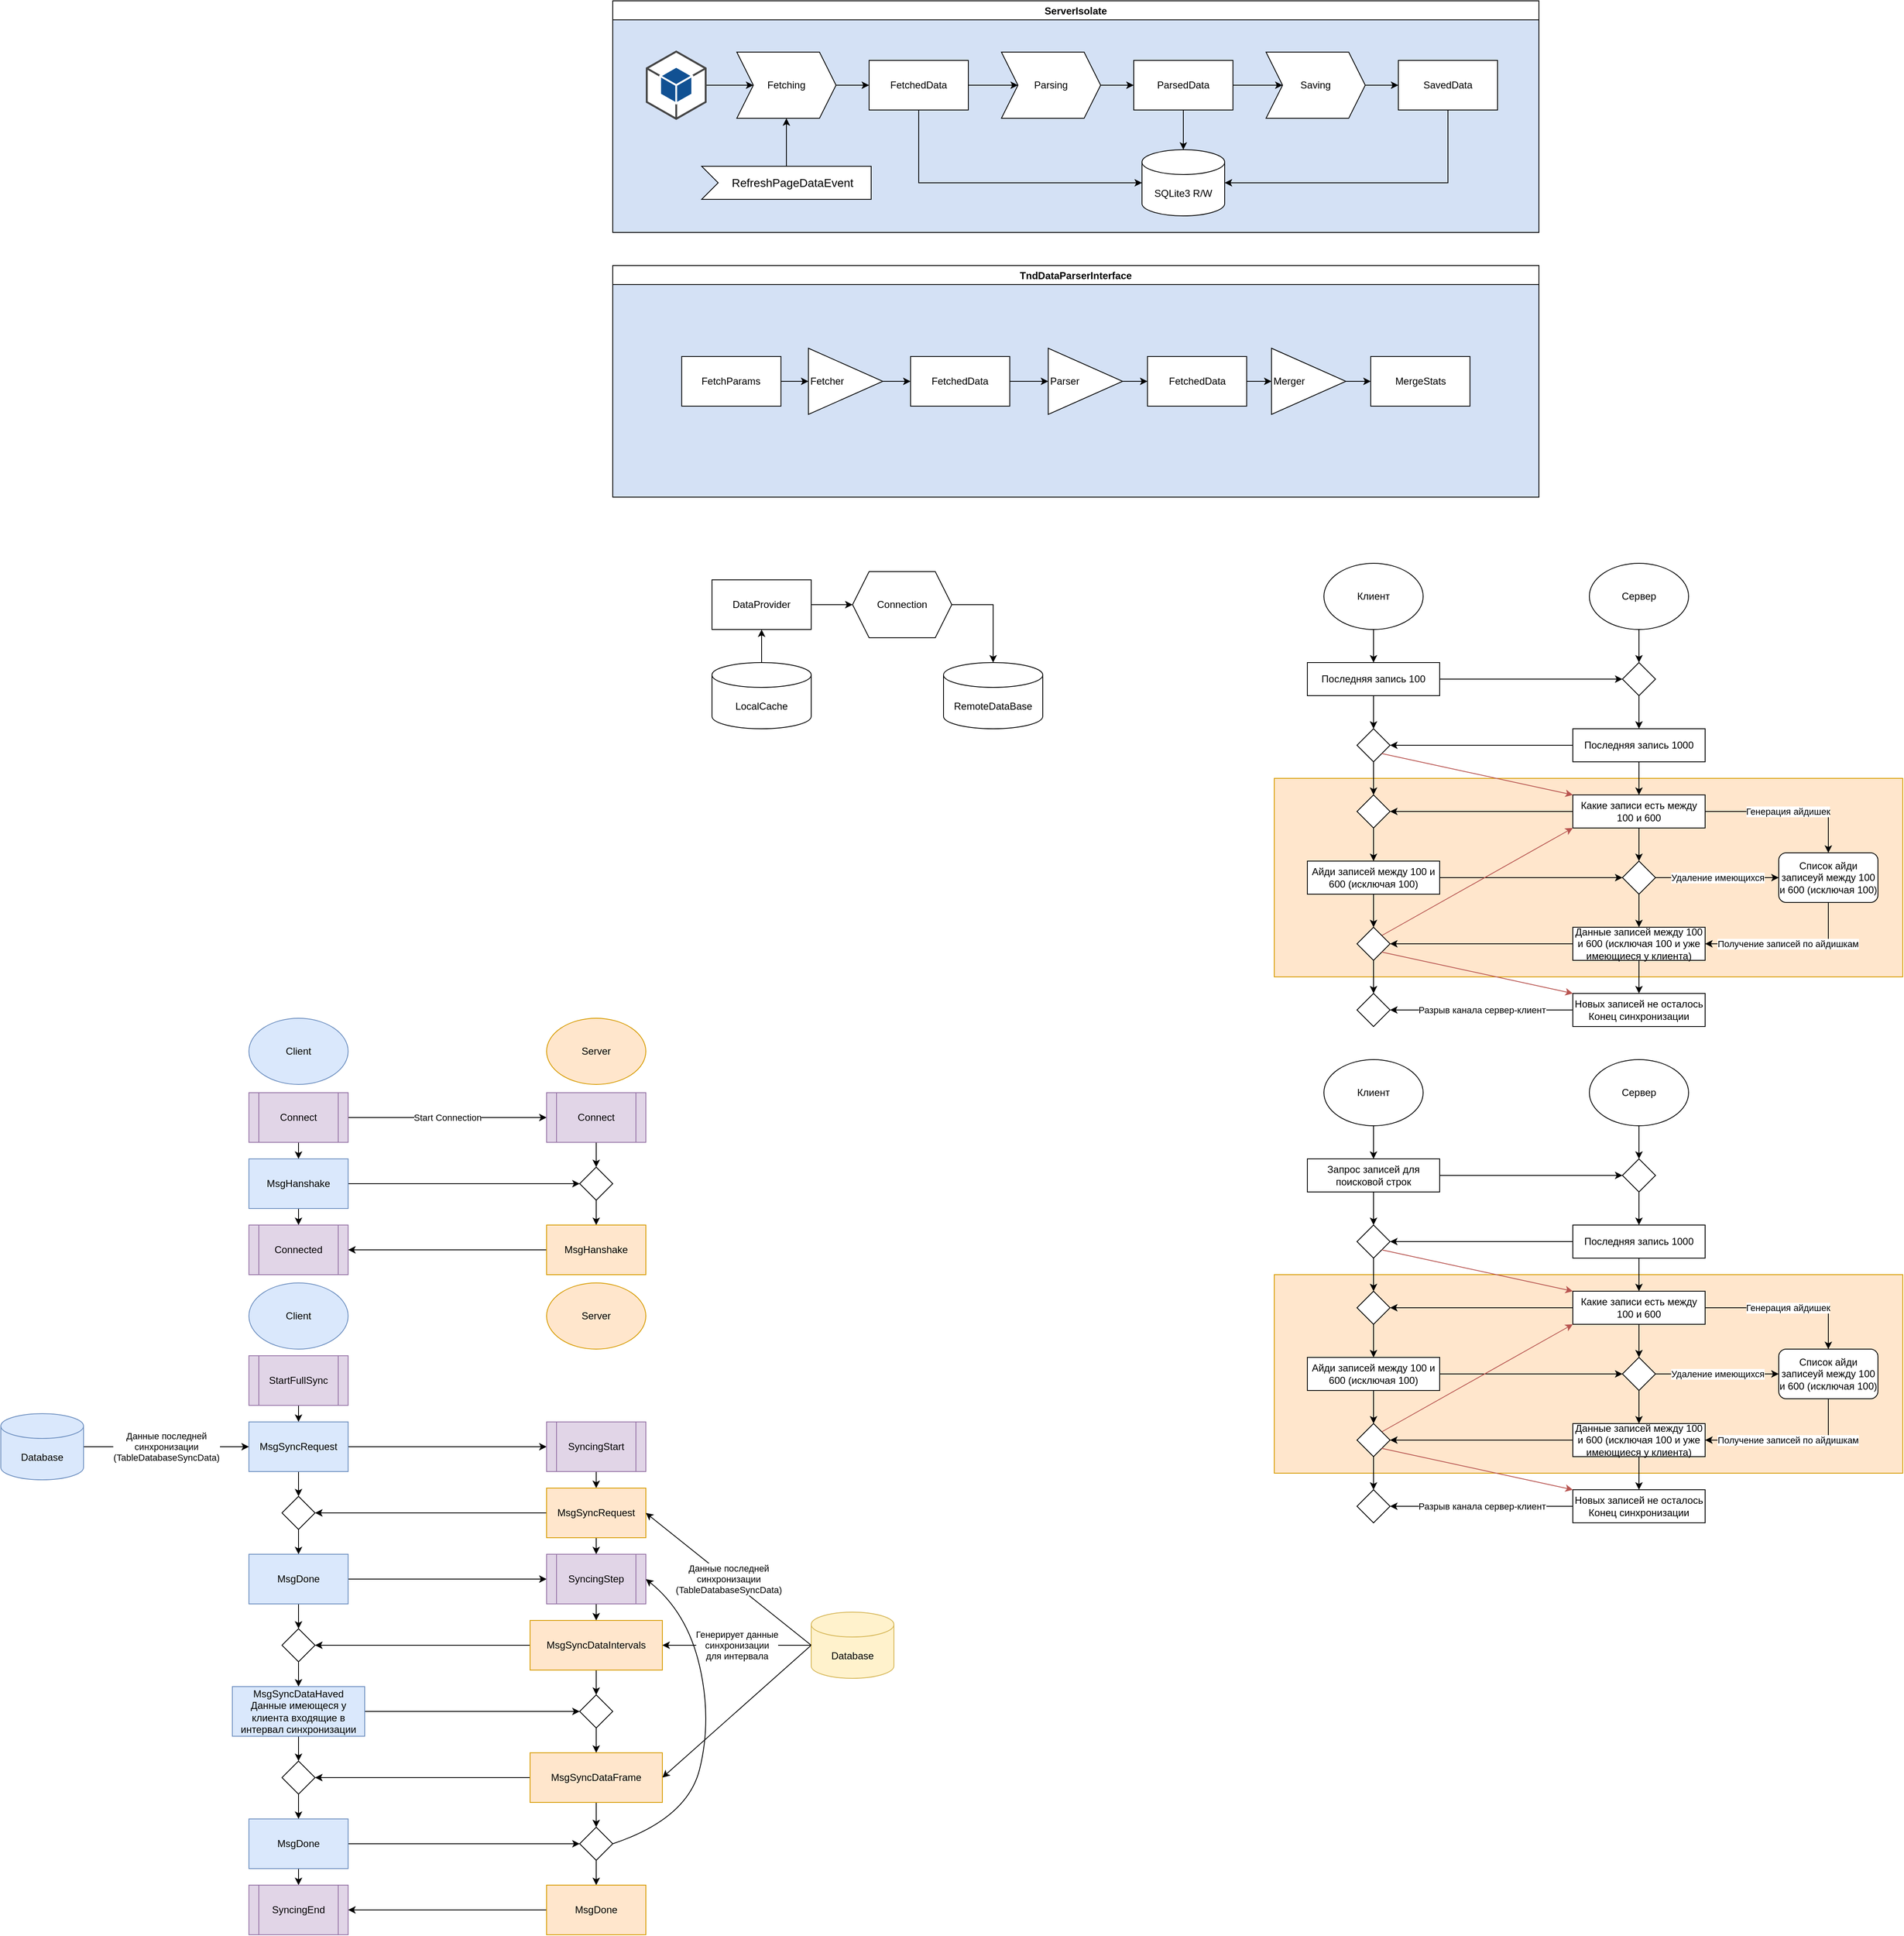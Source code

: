 <mxfile version="14.9.6" type="device"><diagram id="ZoI6Eocd-XrxJqDPY8EW" name="main"><mxGraphModel dx="2249" dy="832" grid="1" gridSize="10" guides="1" tooltips="1" connect="1" arrows="1" fold="1" page="1" pageScale="1" pageWidth="827" pageHeight="1169" math="0" shadow="0"><root><mxCell id="0"/><mxCell id="1" parent="0"/><mxCell id="50npX1OL_WTt9zIzIsZB-21" value="ServerIsolate" style="swimlane;swimlaneFillColor=#D4E1F5;" parent="1" vertex="1"><mxGeometry width="1120" height="280" as="geometry"><mxRectangle width="110" height="23" as="alternateBounds"/></mxGeometry></mxCell><mxCell id="50npX1OL_WTt9zIzIsZB-23" value="" style="group" parent="50npX1OL_WTt9zIzIsZB-21" vertex="1" connectable="0"><mxGeometry x="40" y="60" width="1030" height="200" as="geometry"/></mxCell><mxCell id="50npX1OL_WTt9zIzIsZB-15" value="SQLite3 R/W" style="shape=cylinder3;whiteSpace=wrap;html=1;boundedLbl=1;backgroundOutline=1;size=15;" parent="50npX1OL_WTt9zIzIsZB-23" vertex="1"><mxGeometry x="600" y="120" width="100" height="80" as="geometry"/></mxCell><mxCell id="50npX1OL_WTt9zIzIsZB-18" style="edgeStyle=orthogonalEdgeStyle;rounded=0;orthogonalLoop=1;jettySize=auto;html=1;exitX=0.5;exitY=1;exitDx=0;exitDy=0;entryX=0;entryY=0.5;entryDx=0;entryDy=0;entryPerimeter=0;" parent="50npX1OL_WTt9zIzIsZB-23" source="50npX1OL_WTt9zIzIsZB-5" target="50npX1OL_WTt9zIzIsZB-15" edge="1"><mxGeometry relative="1" as="geometry"/></mxCell><mxCell id="50npX1OL_WTt9zIzIsZB-17" style="edgeStyle=orthogonalEdgeStyle;rounded=0;orthogonalLoop=1;jettySize=auto;html=1;exitX=0.5;exitY=1;exitDx=0;exitDy=0;entryX=0.5;entryY=0;entryDx=0;entryDy=0;entryPerimeter=0;" parent="50npX1OL_WTt9zIzIsZB-23" source="50npX1OL_WTt9zIzIsZB-9" target="50npX1OL_WTt9zIzIsZB-15" edge="1"><mxGeometry relative="1" as="geometry"/></mxCell><mxCell id="50npX1OL_WTt9zIzIsZB-16" style="edgeStyle=orthogonalEdgeStyle;rounded=0;orthogonalLoop=1;jettySize=auto;html=1;exitX=0.5;exitY=1;exitDx=0;exitDy=0;entryX=1;entryY=0.5;entryDx=0;entryDy=0;entryPerimeter=0;" parent="50npX1OL_WTt9zIzIsZB-23" source="50npX1OL_WTt9zIzIsZB-13" target="50npX1OL_WTt9zIzIsZB-15" edge="1"><mxGeometry relative="1" as="geometry"/></mxCell><mxCell id="50npX1OL_WTt9zIzIsZB-1" value="" style="outlineConnect=0;dashed=0;verticalLabelPosition=bottom;verticalAlign=top;align=center;html=1;shape=mxgraph.aws3.android;fillColor=#115193;gradientColor=none;" parent="50npX1OL_WTt9zIzIsZB-23" vertex="1"><mxGeometry width="73.5" height="84" as="geometry"/></mxCell><mxCell id="50npX1OL_WTt9zIzIsZB-2" value="Fetching" style="shape=step;perimeter=stepPerimeter;whiteSpace=wrap;html=1;fixedSize=1;" parent="50npX1OL_WTt9zIzIsZB-23" vertex="1"><mxGeometry x="110" y="2" width="120" height="80" as="geometry"/></mxCell><mxCell id="50npX1OL_WTt9zIzIsZB-4" style="edgeStyle=orthogonalEdgeStyle;rounded=0;orthogonalLoop=1;jettySize=auto;html=1;exitX=1;exitY=0.5;exitDx=0;exitDy=0;exitPerimeter=0;entryX=0;entryY=0.5;entryDx=0;entryDy=0;" parent="50npX1OL_WTt9zIzIsZB-23" source="50npX1OL_WTt9zIzIsZB-1" target="50npX1OL_WTt9zIzIsZB-2" edge="1"><mxGeometry as="geometry"/></mxCell><mxCell id="50npX1OL_WTt9zIzIsZB-5" value="FetchedData" style="rounded=0;whiteSpace=wrap;html=1;" parent="50npX1OL_WTt9zIzIsZB-23" vertex="1"><mxGeometry x="270" y="12" width="120" height="60" as="geometry"/></mxCell><mxCell id="50npX1OL_WTt9zIzIsZB-6" style="edgeStyle=orthogonalEdgeStyle;rounded=0;orthogonalLoop=1;jettySize=auto;html=1;exitX=1;exitY=0.5;exitDx=0;exitDy=0;entryX=0;entryY=0.5;entryDx=0;entryDy=0;" parent="50npX1OL_WTt9zIzIsZB-23" source="50npX1OL_WTt9zIzIsZB-2" target="50npX1OL_WTt9zIzIsZB-5" edge="1"><mxGeometry as="geometry"/></mxCell><mxCell id="50npX1OL_WTt9zIzIsZB-7" value="Parsing" style="shape=step;perimeter=stepPerimeter;whiteSpace=wrap;html=1;fixedSize=1;" parent="50npX1OL_WTt9zIzIsZB-23" vertex="1"><mxGeometry x="430" y="2" width="120" height="80" as="geometry"/></mxCell><mxCell id="50npX1OL_WTt9zIzIsZB-8" style="edgeStyle=orthogonalEdgeStyle;rounded=0;orthogonalLoop=1;jettySize=auto;html=1;exitX=1;exitY=0.5;exitDx=0;exitDy=0;entryX=0;entryY=0.5;entryDx=0;entryDy=0;" parent="50npX1OL_WTt9zIzIsZB-23" source="50npX1OL_WTt9zIzIsZB-5" target="50npX1OL_WTt9zIzIsZB-7" edge="1"><mxGeometry as="geometry"/></mxCell><mxCell id="50npX1OL_WTt9zIzIsZB-9" value="ParsedData" style="rounded=0;whiteSpace=wrap;html=1;" parent="50npX1OL_WTt9zIzIsZB-23" vertex="1"><mxGeometry x="590" y="12" width="120" height="60" as="geometry"/></mxCell><mxCell id="50npX1OL_WTt9zIzIsZB-10" style="edgeStyle=orthogonalEdgeStyle;rounded=0;orthogonalLoop=1;jettySize=auto;html=1;exitX=1;exitY=0.5;exitDx=0;exitDy=0;entryX=0;entryY=0.5;entryDx=0;entryDy=0;" parent="50npX1OL_WTt9zIzIsZB-23" source="50npX1OL_WTt9zIzIsZB-7" target="50npX1OL_WTt9zIzIsZB-9" edge="1"><mxGeometry as="geometry"/></mxCell><mxCell id="50npX1OL_WTt9zIzIsZB-11" value="Saving" style="shape=step;perimeter=stepPerimeter;whiteSpace=wrap;html=1;fixedSize=1;" parent="50npX1OL_WTt9zIzIsZB-23" vertex="1"><mxGeometry x="750" y="2" width="120" height="80" as="geometry"/></mxCell><mxCell id="50npX1OL_WTt9zIzIsZB-12" style="edgeStyle=orthogonalEdgeStyle;rounded=0;orthogonalLoop=1;jettySize=auto;html=1;exitX=1;exitY=0.5;exitDx=0;exitDy=0;entryX=0;entryY=0.5;entryDx=0;entryDy=0;" parent="50npX1OL_WTt9zIzIsZB-23" source="50npX1OL_WTt9zIzIsZB-9" target="50npX1OL_WTt9zIzIsZB-11" edge="1"><mxGeometry as="geometry"/></mxCell><mxCell id="50npX1OL_WTt9zIzIsZB-13" value="SavedData" style="rounded=0;whiteSpace=wrap;html=1;" parent="50npX1OL_WTt9zIzIsZB-23" vertex="1"><mxGeometry x="910" y="12" width="120" height="60" as="geometry"/></mxCell><mxCell id="50npX1OL_WTt9zIzIsZB-14" style="edgeStyle=orthogonalEdgeStyle;rounded=0;orthogonalLoop=1;jettySize=auto;html=1;exitX=1;exitY=0.5;exitDx=0;exitDy=0;entryX=0;entryY=0.5;entryDx=0;entryDy=0;" parent="50npX1OL_WTt9zIzIsZB-23" source="50npX1OL_WTt9zIzIsZB-11" target="50npX1OL_WTt9zIzIsZB-13" edge="1"><mxGeometry as="geometry"/></mxCell><mxCell id="50npX1OL_WTt9zIzIsZB-20" style="edgeStyle=orthogonalEdgeStyle;rounded=0;orthogonalLoop=1;jettySize=auto;html=1;exitX=0;exitY=0;exitDx=102.5;exitDy=0;exitPerimeter=0;entryX=0.5;entryY=1;entryDx=0;entryDy=0;" parent="50npX1OL_WTt9zIzIsZB-23" source="50npX1OL_WTt9zIzIsZB-19" target="50npX1OL_WTt9zIzIsZB-2" edge="1"><mxGeometry as="geometry"/></mxCell><mxCell id="50npX1OL_WTt9zIzIsZB-19" value="RefreshPageDataEvent" style="html=1;shape=mxgraph.infographic.ribbonSimple;notch1=20;notch2=0;align=center;verticalAlign=middle;fontSize=14;fontStyle=0;fillColor=#FFFFFF;flipH=0;spacingRight=0;spacingLeft=14;" parent="50npX1OL_WTt9zIzIsZB-23" vertex="1"><mxGeometry x="67.5" y="140" width="205" height="40" as="geometry"/></mxCell><mxCell id="50npX1OL_WTt9zIzIsZB-46" value="TndDataParserInterface" style="swimlane;startSize=23;swimlaneFillColor=#D4E1F5;" parent="1" vertex="1"><mxGeometry y="320" width="1120" height="280" as="geometry"/></mxCell><mxCell id="50npX1OL_WTt9zIzIsZB-62" value="" style="group" parent="50npX1OL_WTt9zIzIsZB-46" vertex="1" connectable="0"><mxGeometry x="83.38" y="100" width="953.25" height="80" as="geometry"/></mxCell><mxCell id="50npX1OL_WTt9zIzIsZB-49" value="FetchParams" style="rounded=0;whiteSpace=wrap;html=1;startSize=23;" parent="50npX1OL_WTt9zIzIsZB-62" vertex="1"><mxGeometry y="10" width="120" height="60" as="geometry"/></mxCell><mxCell id="50npX1OL_WTt9zIzIsZB-50" value="Fetcher" style="triangle;whiteSpace=wrap;html=1;startSize=23;align=left;" parent="50npX1OL_WTt9zIzIsZB-62" vertex="1"><mxGeometry x="153.25" width="90" height="80" as="geometry"/></mxCell><mxCell id="50npX1OL_WTt9zIzIsZB-51" style="edgeStyle=orthogonalEdgeStyle;rounded=0;orthogonalLoop=1;jettySize=auto;html=1;exitX=1;exitY=0.5;exitDx=0;exitDy=0;entryX=0;entryY=0.5;entryDx=0;entryDy=0;startSize=23;" parent="50npX1OL_WTt9zIzIsZB-62" source="50npX1OL_WTt9zIzIsZB-49" target="50npX1OL_WTt9zIzIsZB-50" edge="1"><mxGeometry relative="1" as="geometry"/></mxCell><mxCell id="50npX1OL_WTt9zIzIsZB-52" value="FetchedData" style="rounded=0;whiteSpace=wrap;html=1;startSize=23;" parent="50npX1OL_WTt9zIzIsZB-62" vertex="1"><mxGeometry x="276.75" y="10" width="120" height="60" as="geometry"/></mxCell><mxCell id="50npX1OL_WTt9zIzIsZB-53" style="edgeStyle=orthogonalEdgeStyle;rounded=0;orthogonalLoop=1;jettySize=auto;html=1;exitX=1;exitY=0.5;exitDx=0;exitDy=0;entryX=0;entryY=0.5;entryDx=0;entryDy=0;startSize=23;" parent="50npX1OL_WTt9zIzIsZB-62" source="50npX1OL_WTt9zIzIsZB-50" target="50npX1OL_WTt9zIzIsZB-52" edge="1"><mxGeometry relative="1" as="geometry"/></mxCell><mxCell id="50npX1OL_WTt9zIzIsZB-54" value="Parser" style="triangle;whiteSpace=wrap;html=1;startSize=23;align=left;" parent="50npX1OL_WTt9zIzIsZB-62" vertex="1"><mxGeometry x="443.25" width="90" height="80" as="geometry"/></mxCell><mxCell id="50npX1OL_WTt9zIzIsZB-55" style="edgeStyle=orthogonalEdgeStyle;rounded=0;orthogonalLoop=1;jettySize=auto;html=1;exitX=1;exitY=0.5;exitDx=0;exitDy=0;entryX=0;entryY=0.5;entryDx=0;entryDy=0;startSize=23;" parent="50npX1OL_WTt9zIzIsZB-62" source="50npX1OL_WTt9zIzIsZB-52" target="50npX1OL_WTt9zIzIsZB-54" edge="1"><mxGeometry relative="1" as="geometry"/></mxCell><mxCell id="50npX1OL_WTt9zIzIsZB-56" value="FetchedData" style="rounded=0;whiteSpace=wrap;html=1;startSize=23;" parent="50npX1OL_WTt9zIzIsZB-62" vertex="1"><mxGeometry x="563.25" y="10" width="120" height="60" as="geometry"/></mxCell><mxCell id="50npX1OL_WTt9zIzIsZB-57" style="edgeStyle=orthogonalEdgeStyle;rounded=0;orthogonalLoop=1;jettySize=auto;html=1;exitX=1;exitY=0.5;exitDx=0;exitDy=0;entryX=0;entryY=0.5;entryDx=0;entryDy=0;startSize=23;" parent="50npX1OL_WTt9zIzIsZB-62" source="50npX1OL_WTt9zIzIsZB-54" target="50npX1OL_WTt9zIzIsZB-56" edge="1"><mxGeometry relative="1" as="geometry"/></mxCell><mxCell id="50npX1OL_WTt9zIzIsZB-58" value="Merger" style="triangle;whiteSpace=wrap;html=1;startSize=23;align=left;" parent="50npX1OL_WTt9zIzIsZB-62" vertex="1"><mxGeometry x="713.25" width="90" height="80" as="geometry"/></mxCell><mxCell id="50npX1OL_WTt9zIzIsZB-59" style="edgeStyle=orthogonalEdgeStyle;rounded=0;orthogonalLoop=1;jettySize=auto;html=1;exitX=1;exitY=0.5;exitDx=0;exitDy=0;entryX=0;entryY=0.5;entryDx=0;entryDy=0;startSize=23;" parent="50npX1OL_WTt9zIzIsZB-62" source="50npX1OL_WTt9zIzIsZB-56" target="50npX1OL_WTt9zIzIsZB-58" edge="1"><mxGeometry relative="1" as="geometry"/></mxCell><mxCell id="50npX1OL_WTt9zIzIsZB-60" value="MergeStats" style="rounded=0;whiteSpace=wrap;html=1;startSize=23;" parent="50npX1OL_WTt9zIzIsZB-62" vertex="1"><mxGeometry x="833.25" y="10" width="120" height="60" as="geometry"/></mxCell><mxCell id="50npX1OL_WTt9zIzIsZB-61" style="edgeStyle=orthogonalEdgeStyle;rounded=0;orthogonalLoop=1;jettySize=auto;html=1;exitX=1;exitY=0.5;exitDx=0;exitDy=0;entryX=0;entryY=0.5;entryDx=0;entryDy=0;startSize=23;" parent="50npX1OL_WTt9zIzIsZB-62" source="50npX1OL_WTt9zIzIsZB-58" target="50npX1OL_WTt9zIzIsZB-60" edge="1"><mxGeometry relative="1" as="geometry"/></mxCell><mxCell id="cEu-P9LRr79iJt_e-P1s-22" style="edgeStyle=orthogonalEdgeStyle;rounded=0;orthogonalLoop=1;jettySize=auto;html=1;exitX=0.5;exitY=0;exitDx=0;exitDy=0;exitPerimeter=0;entryX=0.5;entryY=1;entryDx=0;entryDy=0;" parent="1" source="cEu-P9LRr79iJt_e-P1s-19" target="cEu-P9LRr79iJt_e-P1s-21" edge="1"><mxGeometry relative="1" as="geometry"/></mxCell><mxCell id="cEu-P9LRr79iJt_e-P1s-19" value="LocalCache" style="shape=cylinder3;whiteSpace=wrap;html=1;boundedLbl=1;backgroundOutline=1;size=15;" parent="1" vertex="1"><mxGeometry x="120" y="800" width="120" height="80" as="geometry"/></mxCell><mxCell id="cEu-P9LRr79iJt_e-P1s-20" value="RemoteDataBase" style="shape=cylinder3;whiteSpace=wrap;html=1;boundedLbl=1;backgroundOutline=1;size=15;" parent="1" vertex="1"><mxGeometry x="400" y="800" width="120" height="80" as="geometry"/></mxCell><mxCell id="cEu-P9LRr79iJt_e-P1s-30" style="edgeStyle=orthogonalEdgeStyle;rounded=0;orthogonalLoop=1;jettySize=auto;html=1;exitX=1;exitY=0.5;exitDx=0;exitDy=0;entryX=0;entryY=0.5;entryDx=0;entryDy=0;" parent="1" source="cEu-P9LRr79iJt_e-P1s-21" target="cEu-P9LRr79iJt_e-P1s-24" edge="1"><mxGeometry relative="1" as="geometry"/></mxCell><mxCell id="cEu-P9LRr79iJt_e-P1s-21" value="DataProvider" style="rounded=0;whiteSpace=wrap;html=1;" parent="1" vertex="1"><mxGeometry x="120" y="700" width="120" height="60" as="geometry"/></mxCell><mxCell id="cEu-P9LRr79iJt_e-P1s-31" style="edgeStyle=orthogonalEdgeStyle;rounded=0;orthogonalLoop=1;jettySize=auto;html=1;exitX=1;exitY=0.5;exitDx=0;exitDy=0;entryX=0.5;entryY=0;entryDx=0;entryDy=0;entryPerimeter=0;" parent="1" source="cEu-P9LRr79iJt_e-P1s-24" target="cEu-P9LRr79iJt_e-P1s-20" edge="1"><mxGeometry relative="1" as="geometry"/></mxCell><mxCell id="cEu-P9LRr79iJt_e-P1s-24" value="Connection" style="shape=hexagon;perimeter=hexagonPerimeter2;whiteSpace=wrap;html=1;fixedSize=1;" parent="1" vertex="1"><mxGeometry x="290" y="690" width="120" height="80" as="geometry"/></mxCell><mxCell id="LPm7RMeczmBV2n1p6VfU-1" value="" style="group" vertex="1" connectable="0" parent="1"><mxGeometry x="800" y="680" width="760" height="560" as="geometry"/></mxCell><mxCell id="cEu-P9LRr79iJt_e-P1s-66" value="" style="rounded=0;whiteSpace=wrap;html=1;fillColor=#ffe6cc;strokeColor=#d79b00;" parent="LPm7RMeczmBV2n1p6VfU-1" vertex="1"><mxGeometry y="260" width="760" height="240" as="geometry"/></mxCell><mxCell id="cEu-P9LRr79iJt_e-P1s-32" value="Последняя запись 100" style="rounded=0;whiteSpace=wrap;html=1;" parent="LPm7RMeczmBV2n1p6VfU-1" vertex="1"><mxGeometry x="40" y="120" width="160" height="40" as="geometry"/></mxCell><mxCell id="cEu-P9LRr79iJt_e-P1s-35" style="edgeStyle=orthogonalEdgeStyle;rounded=0;orthogonalLoop=1;jettySize=auto;html=1;exitX=0.5;exitY=1;exitDx=0;exitDy=0;entryX=0.5;entryY=0;entryDx=0;entryDy=0;" parent="LPm7RMeczmBV2n1p6VfU-1" source="cEu-P9LRr79iJt_e-P1s-33" target="cEu-P9LRr79iJt_e-P1s-32" edge="1"><mxGeometry relative="1" as="geometry"/></mxCell><mxCell id="cEu-P9LRr79iJt_e-P1s-33" value="Клиент" style="ellipse;whiteSpace=wrap;html=1;" parent="LPm7RMeczmBV2n1p6VfU-1" vertex="1"><mxGeometry x="60" width="120" height="80" as="geometry"/></mxCell><mxCell id="cEu-P9LRr79iJt_e-P1s-34" value="Сервер" style="ellipse;whiteSpace=wrap;html=1;" parent="LPm7RMeczmBV2n1p6VfU-1" vertex="1"><mxGeometry x="381" width="120" height="80" as="geometry"/></mxCell><mxCell id="cEu-P9LRr79iJt_e-P1s-36" value="" style="rhombus;whiteSpace=wrap;html=1;" parent="LPm7RMeczmBV2n1p6VfU-1" vertex="1"><mxGeometry x="421" y="120" width="40" height="40" as="geometry"/></mxCell><mxCell id="cEu-P9LRr79iJt_e-P1s-37" style="edgeStyle=orthogonalEdgeStyle;rounded=0;orthogonalLoop=1;jettySize=auto;html=1;exitX=1;exitY=0.5;exitDx=0;exitDy=0;entryX=0;entryY=0.5;entryDx=0;entryDy=0;" parent="LPm7RMeczmBV2n1p6VfU-1" source="cEu-P9LRr79iJt_e-P1s-32" target="cEu-P9LRr79iJt_e-P1s-36" edge="1"><mxGeometry relative="1" as="geometry"/></mxCell><mxCell id="cEu-P9LRr79iJt_e-P1s-38" style="edgeStyle=orthogonalEdgeStyle;rounded=0;orthogonalLoop=1;jettySize=auto;html=1;exitX=0.5;exitY=1;exitDx=0;exitDy=0;entryX=0.5;entryY=0;entryDx=0;entryDy=0;" parent="LPm7RMeczmBV2n1p6VfU-1" source="cEu-P9LRr79iJt_e-P1s-34" target="cEu-P9LRr79iJt_e-P1s-36" edge="1"><mxGeometry relative="1" as="geometry"/></mxCell><mxCell id="cEu-P9LRr79iJt_e-P1s-39" value="Последняя запись 1000" style="rounded=0;whiteSpace=wrap;html=1;" parent="LPm7RMeczmBV2n1p6VfU-1" vertex="1"><mxGeometry x="361" y="200" width="160" height="40" as="geometry"/></mxCell><mxCell id="cEu-P9LRr79iJt_e-P1s-40" style="edgeStyle=orthogonalEdgeStyle;rounded=0;orthogonalLoop=1;jettySize=auto;html=1;exitX=0.5;exitY=1;exitDx=0;exitDy=0;entryX=0.5;entryY=0;entryDx=0;entryDy=0;" parent="LPm7RMeczmBV2n1p6VfU-1" source="cEu-P9LRr79iJt_e-P1s-36" target="cEu-P9LRr79iJt_e-P1s-39" edge="1"><mxGeometry relative="1" as="geometry"/></mxCell><mxCell id="cEu-P9LRr79iJt_e-P1s-41" value="" style="rhombus;whiteSpace=wrap;html=1;" parent="LPm7RMeczmBV2n1p6VfU-1" vertex="1"><mxGeometry x="100" y="200" width="40" height="40" as="geometry"/></mxCell><mxCell id="cEu-P9LRr79iJt_e-P1s-42" style="edgeStyle=orthogonalEdgeStyle;rounded=0;orthogonalLoop=1;jettySize=auto;html=1;exitX=0.5;exitY=1;exitDx=0;exitDy=0;entryX=0.5;entryY=0;entryDx=0;entryDy=0;" parent="LPm7RMeczmBV2n1p6VfU-1" source="cEu-P9LRr79iJt_e-P1s-32" target="cEu-P9LRr79iJt_e-P1s-41" edge="1"><mxGeometry relative="1" as="geometry"/></mxCell><mxCell id="cEu-P9LRr79iJt_e-P1s-43" style="edgeStyle=orthogonalEdgeStyle;rounded=0;orthogonalLoop=1;jettySize=auto;html=1;exitX=0;exitY=0.5;exitDx=0;exitDy=0;entryX=1;entryY=0.5;entryDx=0;entryDy=0;" parent="LPm7RMeczmBV2n1p6VfU-1" source="cEu-P9LRr79iJt_e-P1s-39" target="cEu-P9LRr79iJt_e-P1s-41" edge="1"><mxGeometry relative="1" as="geometry"/></mxCell><mxCell id="cEu-P9LRr79iJt_e-P1s-44" value="Какие записи есть между 100 и 600" style="rounded=0;whiteSpace=wrap;html=1;" parent="LPm7RMeczmBV2n1p6VfU-1" vertex="1"><mxGeometry x="361" y="280" width="160" height="40" as="geometry"/></mxCell><mxCell id="cEu-P9LRr79iJt_e-P1s-46" style="edgeStyle=orthogonalEdgeStyle;rounded=0;orthogonalLoop=1;jettySize=auto;html=1;exitX=0.5;exitY=1;exitDx=0;exitDy=0;entryX=0.5;entryY=0;entryDx=0;entryDy=0;" parent="LPm7RMeczmBV2n1p6VfU-1" source="cEu-P9LRr79iJt_e-P1s-39" target="cEu-P9LRr79iJt_e-P1s-44" edge="1"><mxGeometry relative="1" as="geometry"/></mxCell><mxCell id="cEu-P9LRr79iJt_e-P1s-107" style="rounded=0;orthogonalLoop=1;jettySize=auto;html=1;exitX=1;exitY=1;exitDx=0;exitDy=0;entryX=0;entryY=0;entryDx=0;entryDy=0;fillColor=#f8cecc;strokeColor=#b85450;" parent="LPm7RMeczmBV2n1p6VfU-1" source="cEu-P9LRr79iJt_e-P1s-41" target="cEu-P9LRr79iJt_e-P1s-44" edge="1"><mxGeometry relative="1" as="geometry"/></mxCell><mxCell id="cEu-P9LRr79iJt_e-P1s-45" value="" style="rhombus;whiteSpace=wrap;html=1;" parent="LPm7RMeczmBV2n1p6VfU-1" vertex="1"><mxGeometry x="100" y="280" width="40" height="40" as="geometry"/></mxCell><mxCell id="cEu-P9LRr79iJt_e-P1s-48" style="edgeStyle=orthogonalEdgeStyle;rounded=0;orthogonalLoop=1;jettySize=auto;html=1;exitX=0.5;exitY=1;exitDx=0;exitDy=0;entryX=0.5;entryY=0;entryDx=0;entryDy=0;" parent="LPm7RMeczmBV2n1p6VfU-1" source="cEu-P9LRr79iJt_e-P1s-41" target="cEu-P9LRr79iJt_e-P1s-45" edge="1"><mxGeometry relative="1" as="geometry"/></mxCell><mxCell id="cEu-P9LRr79iJt_e-P1s-47" style="edgeStyle=orthogonalEdgeStyle;rounded=0;orthogonalLoop=1;jettySize=auto;html=1;exitX=0;exitY=0.5;exitDx=0;exitDy=0;entryX=1;entryY=0.5;entryDx=0;entryDy=0;" parent="LPm7RMeczmBV2n1p6VfU-1" source="cEu-P9LRr79iJt_e-P1s-44" target="cEu-P9LRr79iJt_e-P1s-45" edge="1"><mxGeometry relative="1" as="geometry"/></mxCell><mxCell id="cEu-P9LRr79iJt_e-P1s-49" value="Айди записей между 100 и 600 (исключая 100)" style="rounded=0;whiteSpace=wrap;html=1;" parent="LPm7RMeczmBV2n1p6VfU-1" vertex="1"><mxGeometry x="40" y="360" width="160" height="40" as="geometry"/></mxCell><mxCell id="cEu-P9LRr79iJt_e-P1s-53" style="edgeStyle=orthogonalEdgeStyle;rounded=0;orthogonalLoop=1;jettySize=auto;html=1;exitX=0.5;exitY=1;exitDx=0;exitDy=0;entryX=0.5;entryY=0;entryDx=0;entryDy=0;" parent="LPm7RMeczmBV2n1p6VfU-1" source="cEu-P9LRr79iJt_e-P1s-45" target="cEu-P9LRr79iJt_e-P1s-49" edge="1"><mxGeometry relative="1" as="geometry"/></mxCell><mxCell id="cEu-P9LRr79iJt_e-P1s-50" value="" style="rhombus;whiteSpace=wrap;html=1;" parent="LPm7RMeczmBV2n1p6VfU-1" vertex="1"><mxGeometry x="421" y="360" width="40" height="40" as="geometry"/></mxCell><mxCell id="cEu-P9LRr79iJt_e-P1s-52" style="edgeStyle=orthogonalEdgeStyle;rounded=0;orthogonalLoop=1;jettySize=auto;html=1;exitX=0.5;exitY=1;exitDx=0;exitDy=0;entryX=0.5;entryY=0;entryDx=0;entryDy=0;" parent="LPm7RMeczmBV2n1p6VfU-1" source="cEu-P9LRr79iJt_e-P1s-44" target="cEu-P9LRr79iJt_e-P1s-50" edge="1"><mxGeometry relative="1" as="geometry"/></mxCell><mxCell id="cEu-P9LRr79iJt_e-P1s-51" style="edgeStyle=orthogonalEdgeStyle;rounded=0;orthogonalLoop=1;jettySize=auto;html=1;exitX=1;exitY=0.5;exitDx=0;exitDy=0;entryX=0;entryY=0.5;entryDx=0;entryDy=0;" parent="LPm7RMeczmBV2n1p6VfU-1" source="cEu-P9LRr79iJt_e-P1s-49" target="cEu-P9LRr79iJt_e-P1s-50" edge="1"><mxGeometry relative="1" as="geometry"/></mxCell><mxCell id="cEu-P9LRr79iJt_e-P1s-54" value="Список айди записеуй между 100 и 600 (исключая 100)" style="rounded=1;whiteSpace=wrap;html=1;" parent="LPm7RMeczmBV2n1p6VfU-1" vertex="1"><mxGeometry x="610" y="350" width="120" height="60" as="geometry"/></mxCell><mxCell id="cEu-P9LRr79iJt_e-P1s-58" value="Генерация айдишек" style="edgeStyle=orthogonalEdgeStyle;rounded=0;orthogonalLoop=1;jettySize=auto;html=1;exitX=1;exitY=0.5;exitDx=0;exitDy=0;entryX=0.5;entryY=0;entryDx=0;entryDy=0;" parent="LPm7RMeczmBV2n1p6VfU-1" source="cEu-P9LRr79iJt_e-P1s-44" target="cEu-P9LRr79iJt_e-P1s-54" edge="1"><mxGeometry relative="1" as="geometry"/></mxCell><mxCell id="cEu-P9LRr79iJt_e-P1s-59" value="Удаление имеющихся" style="edgeStyle=orthogonalEdgeStyle;rounded=0;orthogonalLoop=1;jettySize=auto;html=1;exitX=1;exitY=0.5;exitDx=0;exitDy=0;entryX=0;entryY=0.5;entryDx=0;entryDy=0;" parent="LPm7RMeczmBV2n1p6VfU-1" source="cEu-P9LRr79iJt_e-P1s-50" target="cEu-P9LRr79iJt_e-P1s-54" edge="1"><mxGeometry relative="1" as="geometry"/></mxCell><mxCell id="cEu-P9LRr79iJt_e-P1s-60" value="Данные записей между 100 и 600 (исключая 100 и уже имеющиеся у клиента)" style="rounded=0;whiteSpace=wrap;html=1;" parent="LPm7RMeczmBV2n1p6VfU-1" vertex="1"><mxGeometry x="361" y="440" width="160" height="40" as="geometry"/></mxCell><mxCell id="cEu-P9LRr79iJt_e-P1s-61" style="edgeStyle=orthogonalEdgeStyle;rounded=0;orthogonalLoop=1;jettySize=auto;html=1;exitX=0.5;exitY=1;exitDx=0;exitDy=0;entryX=0.5;entryY=0;entryDx=0;entryDy=0;" parent="LPm7RMeczmBV2n1p6VfU-1" source="cEu-P9LRr79iJt_e-P1s-50" target="cEu-P9LRr79iJt_e-P1s-60" edge="1"><mxGeometry relative="1" as="geometry"/></mxCell><mxCell id="cEu-P9LRr79iJt_e-P1s-62" value="Получение записей по айдишкам" style="edgeStyle=orthogonalEdgeStyle;rounded=0;orthogonalLoop=1;jettySize=auto;html=1;exitX=0.5;exitY=1;exitDx=0;exitDy=0;entryX=1;entryY=0.5;entryDx=0;entryDy=0;" parent="LPm7RMeczmBV2n1p6VfU-1" source="cEu-P9LRr79iJt_e-P1s-54" target="cEu-P9LRr79iJt_e-P1s-60" edge="1"><mxGeometry relative="1" as="geometry"/></mxCell><mxCell id="cEu-P9LRr79iJt_e-P1s-108" style="edgeStyle=none;rounded=0;orthogonalLoop=1;jettySize=auto;html=1;exitX=1;exitY=0;exitDx=0;exitDy=0;entryX=0;entryY=1;entryDx=0;entryDy=0;fillColor=#f8cecc;strokeColor=#b85450;" parent="LPm7RMeczmBV2n1p6VfU-1" source="cEu-P9LRr79iJt_e-P1s-63" target="cEu-P9LRr79iJt_e-P1s-44" edge="1"><mxGeometry relative="1" as="geometry"/></mxCell><mxCell id="cEu-P9LRr79iJt_e-P1s-63" value="" style="rhombus;whiteSpace=wrap;html=1;" parent="LPm7RMeczmBV2n1p6VfU-1" vertex="1"><mxGeometry x="100" y="440" width="40" height="40" as="geometry"/></mxCell><mxCell id="cEu-P9LRr79iJt_e-P1s-65" style="edgeStyle=orthogonalEdgeStyle;rounded=0;orthogonalLoop=1;jettySize=auto;html=1;exitX=0.5;exitY=1;exitDx=0;exitDy=0;entryX=0.5;entryY=0;entryDx=0;entryDy=0;" parent="LPm7RMeczmBV2n1p6VfU-1" source="cEu-P9LRr79iJt_e-P1s-49" target="cEu-P9LRr79iJt_e-P1s-63" edge="1"><mxGeometry relative="1" as="geometry"/></mxCell><mxCell id="cEu-P9LRr79iJt_e-P1s-64" style="edgeStyle=orthogonalEdgeStyle;rounded=0;orthogonalLoop=1;jettySize=auto;html=1;exitX=0;exitY=0.5;exitDx=0;exitDy=0;entryX=1;entryY=0.5;entryDx=0;entryDy=0;" parent="LPm7RMeczmBV2n1p6VfU-1" source="cEu-P9LRr79iJt_e-P1s-60" target="cEu-P9LRr79iJt_e-P1s-63" edge="1"><mxGeometry relative="1" as="geometry"/></mxCell><mxCell id="cEu-P9LRr79iJt_e-P1s-68" value="Новых записей не осталось&lt;br&gt;Конец синхронизации" style="rounded=0;whiteSpace=wrap;html=1;" parent="LPm7RMeczmBV2n1p6VfU-1" vertex="1"><mxGeometry x="361" y="520" width="160" height="40" as="geometry"/></mxCell><mxCell id="cEu-P9LRr79iJt_e-P1s-74" style="edgeStyle=orthogonalEdgeStyle;rounded=0;orthogonalLoop=1;jettySize=auto;html=1;exitX=0.5;exitY=1;exitDx=0;exitDy=0;entryX=0.5;entryY=0;entryDx=0;entryDy=0;" parent="LPm7RMeczmBV2n1p6VfU-1" source="cEu-P9LRr79iJt_e-P1s-60" target="cEu-P9LRr79iJt_e-P1s-68" edge="1"><mxGeometry relative="1" as="geometry"/></mxCell><mxCell id="cEu-P9LRr79iJt_e-P1s-109" style="edgeStyle=none;rounded=0;orthogonalLoop=1;jettySize=auto;html=1;exitX=1;exitY=1;exitDx=0;exitDy=0;entryX=0;entryY=0;entryDx=0;entryDy=0;fillColor=#f8cecc;strokeColor=#b85450;" parent="LPm7RMeczmBV2n1p6VfU-1" source="cEu-P9LRr79iJt_e-P1s-63" target="cEu-P9LRr79iJt_e-P1s-68" edge="1"><mxGeometry relative="1" as="geometry"/></mxCell><mxCell id="cEu-P9LRr79iJt_e-P1s-71" value="" style="rhombus;whiteSpace=wrap;html=1;" parent="LPm7RMeczmBV2n1p6VfU-1" vertex="1"><mxGeometry x="100" y="520" width="40" height="40" as="geometry"/></mxCell><mxCell id="cEu-P9LRr79iJt_e-P1s-72" style="edgeStyle=orthogonalEdgeStyle;rounded=0;orthogonalLoop=1;jettySize=auto;html=1;exitX=0.5;exitY=1;exitDx=0;exitDy=0;entryX=0.5;entryY=0;entryDx=0;entryDy=0;" parent="LPm7RMeczmBV2n1p6VfU-1" source="cEu-P9LRr79iJt_e-P1s-63" target="cEu-P9LRr79iJt_e-P1s-71" edge="1"><mxGeometry relative="1" as="geometry"/></mxCell><mxCell id="cEu-P9LRr79iJt_e-P1s-75" value="Разрыв канала сервер-клиент" style="edgeStyle=orthogonalEdgeStyle;rounded=0;orthogonalLoop=1;jettySize=auto;html=1;exitX=0;exitY=0.5;exitDx=0;exitDy=0;entryX=1;entryY=0.5;entryDx=0;entryDy=0;" parent="LPm7RMeczmBV2n1p6VfU-1" source="cEu-P9LRr79iJt_e-P1s-68" target="cEu-P9LRr79iJt_e-P1s-71" edge="1"><mxGeometry relative="1" as="geometry"/></mxCell><mxCell id="LPm7RMeczmBV2n1p6VfU-2" value="" style="group" vertex="1" connectable="0" parent="1"><mxGeometry x="800" y="1280" width="760" height="560" as="geometry"/></mxCell><mxCell id="LPm7RMeczmBV2n1p6VfU-3" value="" style="rounded=0;whiteSpace=wrap;html=1;fillColor=#ffe6cc;strokeColor=#d79b00;" vertex="1" parent="LPm7RMeczmBV2n1p6VfU-2"><mxGeometry y="260" width="760" height="240" as="geometry"/></mxCell><mxCell id="LPm7RMeczmBV2n1p6VfU-4" value="Запрос записей для поисковой строк" style="rounded=0;whiteSpace=wrap;html=1;" vertex="1" parent="LPm7RMeczmBV2n1p6VfU-2"><mxGeometry x="40" y="120" width="160" height="40" as="geometry"/></mxCell><mxCell id="LPm7RMeczmBV2n1p6VfU-5" style="edgeStyle=orthogonalEdgeStyle;rounded=0;orthogonalLoop=1;jettySize=auto;html=1;exitX=0.5;exitY=1;exitDx=0;exitDy=0;entryX=0.5;entryY=0;entryDx=0;entryDy=0;" edge="1" parent="LPm7RMeczmBV2n1p6VfU-2" source="LPm7RMeczmBV2n1p6VfU-6" target="LPm7RMeczmBV2n1p6VfU-4"><mxGeometry relative="1" as="geometry"/></mxCell><mxCell id="LPm7RMeczmBV2n1p6VfU-6" value="Клиент" style="ellipse;whiteSpace=wrap;html=1;" vertex="1" parent="LPm7RMeczmBV2n1p6VfU-2"><mxGeometry x="60" width="120" height="80" as="geometry"/></mxCell><mxCell id="LPm7RMeczmBV2n1p6VfU-7" value="Сервер" style="ellipse;whiteSpace=wrap;html=1;" vertex="1" parent="LPm7RMeczmBV2n1p6VfU-2"><mxGeometry x="381" width="120" height="80" as="geometry"/></mxCell><mxCell id="LPm7RMeczmBV2n1p6VfU-8" value="" style="rhombus;whiteSpace=wrap;html=1;" vertex="1" parent="LPm7RMeczmBV2n1p6VfU-2"><mxGeometry x="421" y="120" width="40" height="40" as="geometry"/></mxCell><mxCell id="LPm7RMeczmBV2n1p6VfU-9" style="edgeStyle=orthogonalEdgeStyle;rounded=0;orthogonalLoop=1;jettySize=auto;html=1;exitX=1;exitY=0.5;exitDx=0;exitDy=0;entryX=0;entryY=0.5;entryDx=0;entryDy=0;" edge="1" parent="LPm7RMeczmBV2n1p6VfU-2" source="LPm7RMeczmBV2n1p6VfU-4" target="LPm7RMeczmBV2n1p6VfU-8"><mxGeometry relative="1" as="geometry"/></mxCell><mxCell id="LPm7RMeczmBV2n1p6VfU-10" style="edgeStyle=orthogonalEdgeStyle;rounded=0;orthogonalLoop=1;jettySize=auto;html=1;exitX=0.5;exitY=1;exitDx=0;exitDy=0;entryX=0.5;entryY=0;entryDx=0;entryDy=0;" edge="1" parent="LPm7RMeczmBV2n1p6VfU-2" source="LPm7RMeczmBV2n1p6VfU-7" target="LPm7RMeczmBV2n1p6VfU-8"><mxGeometry relative="1" as="geometry"/></mxCell><mxCell id="LPm7RMeczmBV2n1p6VfU-11" value="Последняя запись 1000" style="rounded=0;whiteSpace=wrap;html=1;" vertex="1" parent="LPm7RMeczmBV2n1p6VfU-2"><mxGeometry x="361" y="200" width="160" height="40" as="geometry"/></mxCell><mxCell id="LPm7RMeczmBV2n1p6VfU-12" style="edgeStyle=orthogonalEdgeStyle;rounded=0;orthogonalLoop=1;jettySize=auto;html=1;exitX=0.5;exitY=1;exitDx=0;exitDy=0;entryX=0.5;entryY=0;entryDx=0;entryDy=0;" edge="1" parent="LPm7RMeczmBV2n1p6VfU-2" source="LPm7RMeczmBV2n1p6VfU-8" target="LPm7RMeczmBV2n1p6VfU-11"><mxGeometry relative="1" as="geometry"/></mxCell><mxCell id="LPm7RMeczmBV2n1p6VfU-13" value="" style="rhombus;whiteSpace=wrap;html=1;" vertex="1" parent="LPm7RMeczmBV2n1p6VfU-2"><mxGeometry x="100" y="200" width="40" height="40" as="geometry"/></mxCell><mxCell id="LPm7RMeczmBV2n1p6VfU-14" style="edgeStyle=orthogonalEdgeStyle;rounded=0;orthogonalLoop=1;jettySize=auto;html=1;exitX=0.5;exitY=1;exitDx=0;exitDy=0;entryX=0.5;entryY=0;entryDx=0;entryDy=0;" edge="1" parent="LPm7RMeczmBV2n1p6VfU-2" source="LPm7RMeczmBV2n1p6VfU-4" target="LPm7RMeczmBV2n1p6VfU-13"><mxGeometry relative="1" as="geometry"/></mxCell><mxCell id="LPm7RMeczmBV2n1p6VfU-15" style="edgeStyle=orthogonalEdgeStyle;rounded=0;orthogonalLoop=1;jettySize=auto;html=1;exitX=0;exitY=0.5;exitDx=0;exitDy=0;entryX=1;entryY=0.5;entryDx=0;entryDy=0;" edge="1" parent="LPm7RMeczmBV2n1p6VfU-2" source="LPm7RMeczmBV2n1p6VfU-11" target="LPm7RMeczmBV2n1p6VfU-13"><mxGeometry relative="1" as="geometry"/></mxCell><mxCell id="LPm7RMeczmBV2n1p6VfU-16" value="Какие записи есть между 100 и 600" style="rounded=0;whiteSpace=wrap;html=1;" vertex="1" parent="LPm7RMeczmBV2n1p6VfU-2"><mxGeometry x="361" y="280" width="160" height="40" as="geometry"/></mxCell><mxCell id="LPm7RMeczmBV2n1p6VfU-17" style="edgeStyle=orthogonalEdgeStyle;rounded=0;orthogonalLoop=1;jettySize=auto;html=1;exitX=0.5;exitY=1;exitDx=0;exitDy=0;entryX=0.5;entryY=0;entryDx=0;entryDy=0;" edge="1" parent="LPm7RMeczmBV2n1p6VfU-2" source="LPm7RMeczmBV2n1p6VfU-11" target="LPm7RMeczmBV2n1p6VfU-16"><mxGeometry relative="1" as="geometry"/></mxCell><mxCell id="LPm7RMeczmBV2n1p6VfU-18" style="rounded=0;orthogonalLoop=1;jettySize=auto;html=1;exitX=1;exitY=1;exitDx=0;exitDy=0;entryX=0;entryY=0;entryDx=0;entryDy=0;fillColor=#f8cecc;strokeColor=#b85450;" edge="1" parent="LPm7RMeczmBV2n1p6VfU-2" source="LPm7RMeczmBV2n1p6VfU-13" target="LPm7RMeczmBV2n1p6VfU-16"><mxGeometry relative="1" as="geometry"/></mxCell><mxCell id="LPm7RMeczmBV2n1p6VfU-19" value="" style="rhombus;whiteSpace=wrap;html=1;" vertex="1" parent="LPm7RMeczmBV2n1p6VfU-2"><mxGeometry x="100" y="280" width="40" height="40" as="geometry"/></mxCell><mxCell id="LPm7RMeczmBV2n1p6VfU-20" style="edgeStyle=orthogonalEdgeStyle;rounded=0;orthogonalLoop=1;jettySize=auto;html=1;exitX=0.5;exitY=1;exitDx=0;exitDy=0;entryX=0.5;entryY=0;entryDx=0;entryDy=0;" edge="1" parent="LPm7RMeczmBV2n1p6VfU-2" source="LPm7RMeczmBV2n1p6VfU-13" target="LPm7RMeczmBV2n1p6VfU-19"><mxGeometry relative="1" as="geometry"/></mxCell><mxCell id="LPm7RMeczmBV2n1p6VfU-21" style="edgeStyle=orthogonalEdgeStyle;rounded=0;orthogonalLoop=1;jettySize=auto;html=1;exitX=0;exitY=0.5;exitDx=0;exitDy=0;entryX=1;entryY=0.5;entryDx=0;entryDy=0;" edge="1" parent="LPm7RMeczmBV2n1p6VfU-2" source="LPm7RMeczmBV2n1p6VfU-16" target="LPm7RMeczmBV2n1p6VfU-19"><mxGeometry relative="1" as="geometry"/></mxCell><mxCell id="LPm7RMeczmBV2n1p6VfU-22" value="Айди записей между 100 и 600 (исключая 100)" style="rounded=0;whiteSpace=wrap;html=1;" vertex="1" parent="LPm7RMeczmBV2n1p6VfU-2"><mxGeometry x="40" y="360" width="160" height="40" as="geometry"/></mxCell><mxCell id="LPm7RMeczmBV2n1p6VfU-23" style="edgeStyle=orthogonalEdgeStyle;rounded=0;orthogonalLoop=1;jettySize=auto;html=1;exitX=0.5;exitY=1;exitDx=0;exitDy=0;entryX=0.5;entryY=0;entryDx=0;entryDy=0;" edge="1" parent="LPm7RMeczmBV2n1p6VfU-2" source="LPm7RMeczmBV2n1p6VfU-19" target="LPm7RMeczmBV2n1p6VfU-22"><mxGeometry relative="1" as="geometry"/></mxCell><mxCell id="LPm7RMeczmBV2n1p6VfU-24" value="" style="rhombus;whiteSpace=wrap;html=1;" vertex="1" parent="LPm7RMeczmBV2n1p6VfU-2"><mxGeometry x="421" y="360" width="40" height="40" as="geometry"/></mxCell><mxCell id="LPm7RMeczmBV2n1p6VfU-25" style="edgeStyle=orthogonalEdgeStyle;rounded=0;orthogonalLoop=1;jettySize=auto;html=1;exitX=0.5;exitY=1;exitDx=0;exitDy=0;entryX=0.5;entryY=0;entryDx=0;entryDy=0;" edge="1" parent="LPm7RMeczmBV2n1p6VfU-2" source="LPm7RMeczmBV2n1p6VfU-16" target="LPm7RMeczmBV2n1p6VfU-24"><mxGeometry relative="1" as="geometry"/></mxCell><mxCell id="LPm7RMeczmBV2n1p6VfU-26" style="edgeStyle=orthogonalEdgeStyle;rounded=0;orthogonalLoop=1;jettySize=auto;html=1;exitX=1;exitY=0.5;exitDx=0;exitDy=0;entryX=0;entryY=0.5;entryDx=0;entryDy=0;" edge="1" parent="LPm7RMeczmBV2n1p6VfU-2" source="LPm7RMeczmBV2n1p6VfU-22" target="LPm7RMeczmBV2n1p6VfU-24"><mxGeometry relative="1" as="geometry"/></mxCell><mxCell id="LPm7RMeczmBV2n1p6VfU-27" value="Список айди записеуй между 100 и 600 (исключая 100)" style="rounded=1;whiteSpace=wrap;html=1;" vertex="1" parent="LPm7RMeczmBV2n1p6VfU-2"><mxGeometry x="610" y="350" width="120" height="60" as="geometry"/></mxCell><mxCell id="LPm7RMeczmBV2n1p6VfU-28" value="Генерация айдишек" style="edgeStyle=orthogonalEdgeStyle;rounded=0;orthogonalLoop=1;jettySize=auto;html=1;exitX=1;exitY=0.5;exitDx=0;exitDy=0;entryX=0.5;entryY=0;entryDx=0;entryDy=0;" edge="1" parent="LPm7RMeczmBV2n1p6VfU-2" source="LPm7RMeczmBV2n1p6VfU-16" target="LPm7RMeczmBV2n1p6VfU-27"><mxGeometry relative="1" as="geometry"/></mxCell><mxCell id="LPm7RMeczmBV2n1p6VfU-29" value="Удаление имеющихся" style="edgeStyle=orthogonalEdgeStyle;rounded=0;orthogonalLoop=1;jettySize=auto;html=1;exitX=1;exitY=0.5;exitDx=0;exitDy=0;entryX=0;entryY=0.5;entryDx=0;entryDy=0;" edge="1" parent="LPm7RMeczmBV2n1p6VfU-2" source="LPm7RMeczmBV2n1p6VfU-24" target="LPm7RMeczmBV2n1p6VfU-27"><mxGeometry relative="1" as="geometry"/></mxCell><mxCell id="LPm7RMeczmBV2n1p6VfU-30" value="Данные записей между 100 и 600 (исключая 100 и уже имеющиеся у клиента)" style="rounded=0;whiteSpace=wrap;html=1;" vertex="1" parent="LPm7RMeczmBV2n1p6VfU-2"><mxGeometry x="361" y="440" width="160" height="40" as="geometry"/></mxCell><mxCell id="LPm7RMeczmBV2n1p6VfU-31" style="edgeStyle=orthogonalEdgeStyle;rounded=0;orthogonalLoop=1;jettySize=auto;html=1;exitX=0.5;exitY=1;exitDx=0;exitDy=0;entryX=0.5;entryY=0;entryDx=0;entryDy=0;" edge="1" parent="LPm7RMeczmBV2n1p6VfU-2" source="LPm7RMeczmBV2n1p6VfU-24" target="LPm7RMeczmBV2n1p6VfU-30"><mxGeometry relative="1" as="geometry"/></mxCell><mxCell id="LPm7RMeczmBV2n1p6VfU-32" value="Получение записей по айдишкам" style="edgeStyle=orthogonalEdgeStyle;rounded=0;orthogonalLoop=1;jettySize=auto;html=1;exitX=0.5;exitY=1;exitDx=0;exitDy=0;entryX=1;entryY=0.5;entryDx=0;entryDy=0;" edge="1" parent="LPm7RMeczmBV2n1p6VfU-2" source="LPm7RMeczmBV2n1p6VfU-27" target="LPm7RMeczmBV2n1p6VfU-30"><mxGeometry relative="1" as="geometry"/></mxCell><mxCell id="LPm7RMeczmBV2n1p6VfU-33" style="edgeStyle=none;rounded=0;orthogonalLoop=1;jettySize=auto;html=1;exitX=1;exitY=0;exitDx=0;exitDy=0;entryX=0;entryY=1;entryDx=0;entryDy=0;fillColor=#f8cecc;strokeColor=#b85450;" edge="1" parent="LPm7RMeczmBV2n1p6VfU-2" source="LPm7RMeczmBV2n1p6VfU-34" target="LPm7RMeczmBV2n1p6VfU-16"><mxGeometry relative="1" as="geometry"/></mxCell><mxCell id="LPm7RMeczmBV2n1p6VfU-34" value="" style="rhombus;whiteSpace=wrap;html=1;" vertex="1" parent="LPm7RMeczmBV2n1p6VfU-2"><mxGeometry x="100" y="440" width="40" height="40" as="geometry"/></mxCell><mxCell id="LPm7RMeczmBV2n1p6VfU-35" style="edgeStyle=orthogonalEdgeStyle;rounded=0;orthogonalLoop=1;jettySize=auto;html=1;exitX=0.5;exitY=1;exitDx=0;exitDy=0;entryX=0.5;entryY=0;entryDx=0;entryDy=0;" edge="1" parent="LPm7RMeczmBV2n1p6VfU-2" source="LPm7RMeczmBV2n1p6VfU-22" target="LPm7RMeczmBV2n1p6VfU-34"><mxGeometry relative="1" as="geometry"/></mxCell><mxCell id="LPm7RMeczmBV2n1p6VfU-36" style="edgeStyle=orthogonalEdgeStyle;rounded=0;orthogonalLoop=1;jettySize=auto;html=1;exitX=0;exitY=0.5;exitDx=0;exitDy=0;entryX=1;entryY=0.5;entryDx=0;entryDy=0;" edge="1" parent="LPm7RMeczmBV2n1p6VfU-2" source="LPm7RMeczmBV2n1p6VfU-30" target="LPm7RMeczmBV2n1p6VfU-34"><mxGeometry relative="1" as="geometry"/></mxCell><mxCell id="LPm7RMeczmBV2n1p6VfU-37" value="Новых записей не осталось&lt;br&gt;Конец синхронизации" style="rounded=0;whiteSpace=wrap;html=1;" vertex="1" parent="LPm7RMeczmBV2n1p6VfU-2"><mxGeometry x="361" y="520" width="160" height="40" as="geometry"/></mxCell><mxCell id="LPm7RMeczmBV2n1p6VfU-38" style="edgeStyle=orthogonalEdgeStyle;rounded=0;orthogonalLoop=1;jettySize=auto;html=1;exitX=0.5;exitY=1;exitDx=0;exitDy=0;entryX=0.5;entryY=0;entryDx=0;entryDy=0;" edge="1" parent="LPm7RMeczmBV2n1p6VfU-2" source="LPm7RMeczmBV2n1p6VfU-30" target="LPm7RMeczmBV2n1p6VfU-37"><mxGeometry relative="1" as="geometry"/></mxCell><mxCell id="LPm7RMeczmBV2n1p6VfU-39" style="edgeStyle=none;rounded=0;orthogonalLoop=1;jettySize=auto;html=1;exitX=1;exitY=1;exitDx=0;exitDy=0;entryX=0;entryY=0;entryDx=0;entryDy=0;fillColor=#f8cecc;strokeColor=#b85450;" edge="1" parent="LPm7RMeczmBV2n1p6VfU-2" source="LPm7RMeczmBV2n1p6VfU-34" target="LPm7RMeczmBV2n1p6VfU-37"><mxGeometry relative="1" as="geometry"/></mxCell><mxCell id="LPm7RMeczmBV2n1p6VfU-40" value="" style="rhombus;whiteSpace=wrap;html=1;" vertex="1" parent="LPm7RMeczmBV2n1p6VfU-2"><mxGeometry x="100" y="520" width="40" height="40" as="geometry"/></mxCell><mxCell id="LPm7RMeczmBV2n1p6VfU-41" style="edgeStyle=orthogonalEdgeStyle;rounded=0;orthogonalLoop=1;jettySize=auto;html=1;exitX=0.5;exitY=1;exitDx=0;exitDy=0;entryX=0.5;entryY=0;entryDx=0;entryDy=0;" edge="1" parent="LPm7RMeczmBV2n1p6VfU-2" source="LPm7RMeczmBV2n1p6VfU-34" target="LPm7RMeczmBV2n1p6VfU-40"><mxGeometry relative="1" as="geometry"/></mxCell><mxCell id="LPm7RMeczmBV2n1p6VfU-42" value="Разрыв канала сервер-клиент" style="edgeStyle=orthogonalEdgeStyle;rounded=0;orthogonalLoop=1;jettySize=auto;html=1;exitX=0;exitY=0.5;exitDx=0;exitDy=0;entryX=1;entryY=0.5;entryDx=0;entryDy=0;" edge="1" parent="LPm7RMeczmBV2n1p6VfU-2" source="LPm7RMeczmBV2n1p6VfU-37" target="LPm7RMeczmBV2n1p6VfU-40"><mxGeometry relative="1" as="geometry"/></mxCell><mxCell id="LPm7RMeczmBV2n1p6VfU-44" value="Client" style="ellipse;whiteSpace=wrap;html=1;fillColor=#dae8fc;strokeColor=#6c8ebf;" vertex="1" parent="1"><mxGeometry x="-440" y="1230" width="120" height="80" as="geometry"/></mxCell><mxCell id="LPm7RMeczmBV2n1p6VfU-45" value="Server" style="ellipse;whiteSpace=wrap;html=1;fillColor=#ffe6cc;strokeColor=#d79b00;" vertex="1" parent="1"><mxGeometry x="-80" y="1230" width="120" height="80" as="geometry"/></mxCell><mxCell id="LPm7RMeczmBV2n1p6VfU-53" value="Start Connection" style="edgeStyle=orthogonalEdgeStyle;rounded=0;orthogonalLoop=1;jettySize=auto;html=1;exitX=1;exitY=0.5;exitDx=0;exitDy=0;entryX=0;entryY=0.5;entryDx=0;entryDy=0;" edge="1" parent="1" source="LPm7RMeczmBV2n1p6VfU-48" target="LPm7RMeczmBV2n1p6VfU-51"><mxGeometry relative="1" as="geometry"/></mxCell><mxCell id="LPm7RMeczmBV2n1p6VfU-105" style="edgeStyle=none;rounded=0;orthogonalLoop=1;jettySize=auto;html=1;exitX=0.5;exitY=1;exitDx=0;exitDy=0;entryX=0.5;entryY=0;entryDx=0;entryDy=0;" edge="1" parent="1" source="LPm7RMeczmBV2n1p6VfU-48" target="LPm7RMeczmBV2n1p6VfU-76"><mxGeometry relative="1" as="geometry"/></mxCell><mxCell id="LPm7RMeczmBV2n1p6VfU-48" value="Connect" style="shape=process;whiteSpace=wrap;html=1;backgroundOutline=1;fillColor=#e1d5e7;strokeColor=#9673a6;" vertex="1" parent="1"><mxGeometry x="-440" y="1320" width="120" height="60" as="geometry"/></mxCell><mxCell id="LPm7RMeczmBV2n1p6VfU-80" style="edgeStyle=none;rounded=0;orthogonalLoop=1;jettySize=auto;html=1;exitX=0.5;exitY=1;exitDx=0;exitDy=0;entryX=0.5;entryY=0;entryDx=0;entryDy=0;" edge="1" parent="1" source="LPm7RMeczmBV2n1p6VfU-51" target="LPm7RMeczmBV2n1p6VfU-72"><mxGeometry relative="1" as="geometry"/></mxCell><mxCell id="LPm7RMeczmBV2n1p6VfU-51" value="Connect" style="shape=process;whiteSpace=wrap;html=1;backgroundOutline=1;fillColor=#e1d5e7;strokeColor=#9673a6;" vertex="1" parent="1"><mxGeometry x="-80" y="1320" width="120" height="60" as="geometry"/></mxCell><mxCell id="LPm7RMeczmBV2n1p6VfU-106" style="edgeStyle=none;rounded=0;orthogonalLoop=1;jettySize=auto;html=1;exitX=0.5;exitY=1;exitDx=0;exitDy=0;entryX=0.5;entryY=0;entryDx=0;entryDy=0;" edge="1" parent="1" source="LPm7RMeczmBV2n1p6VfU-72" target="LPm7RMeczmBV2n1p6VfU-77"><mxGeometry relative="1" as="geometry"/></mxCell><mxCell id="LPm7RMeczmBV2n1p6VfU-72" value="" style="rhombus;whiteSpace=wrap;html=1;" vertex="1" parent="1"><mxGeometry x="-40" y="1410" width="40" height="40" as="geometry"/></mxCell><mxCell id="LPm7RMeczmBV2n1p6VfU-79" style="edgeStyle=none;rounded=0;orthogonalLoop=1;jettySize=auto;html=1;exitX=1;exitY=0.5;exitDx=0;exitDy=0;entryX=0;entryY=0.5;entryDx=0;entryDy=0;" edge="1" parent="1" source="LPm7RMeczmBV2n1p6VfU-76" target="LPm7RMeczmBV2n1p6VfU-72"><mxGeometry relative="1" as="geometry"/></mxCell><mxCell id="LPm7RMeczmBV2n1p6VfU-162" style="edgeStyle=none;rounded=0;orthogonalLoop=1;jettySize=auto;html=1;exitX=0.5;exitY=1;exitDx=0;exitDy=0;entryX=0.5;entryY=0;entryDx=0;entryDy=0;" edge="1" parent="1" source="LPm7RMeczmBV2n1p6VfU-76" target="LPm7RMeczmBV2n1p6VfU-161"><mxGeometry relative="1" as="geometry"/></mxCell><mxCell id="LPm7RMeczmBV2n1p6VfU-76" value="MsgHanshake" style="rounded=0;whiteSpace=wrap;html=1;fillColor=#dae8fc;strokeColor=#6c8ebf;" vertex="1" parent="1"><mxGeometry x="-440" y="1400" width="120" height="60" as="geometry"/></mxCell><mxCell id="LPm7RMeczmBV2n1p6VfU-163" style="edgeStyle=none;rounded=0;orthogonalLoop=1;jettySize=auto;html=1;exitX=0;exitY=0.5;exitDx=0;exitDy=0;entryX=1;entryY=0.5;entryDx=0;entryDy=0;" edge="1" parent="1" source="LPm7RMeczmBV2n1p6VfU-77" target="LPm7RMeczmBV2n1p6VfU-161"><mxGeometry relative="1" as="geometry"/></mxCell><mxCell id="LPm7RMeczmBV2n1p6VfU-77" value="MsgHanshake" style="rounded=0;whiteSpace=wrap;html=1;fillColor=#ffe6cc;strokeColor=#d79b00;" vertex="1" parent="1"><mxGeometry x="-80" y="1480" width="120" height="60" as="geometry"/></mxCell><mxCell id="LPm7RMeczmBV2n1p6VfU-108" style="edgeStyle=none;rounded=0;orthogonalLoop=1;jettySize=auto;html=1;exitX=0.5;exitY=1;exitDx=0;exitDy=0;entryX=0.5;entryY=0;entryDx=0;entryDy=0;" edge="1" parent="1" source="LPm7RMeczmBV2n1p6VfU-88" target="LPm7RMeczmBV2n1p6VfU-107"><mxGeometry relative="1" as="geometry"/></mxCell><mxCell id="LPm7RMeczmBV2n1p6VfU-88" value="StartFullSync" style="shape=process;whiteSpace=wrap;html=1;backgroundOutline=1;fillColor=#e1d5e7;strokeColor=#9673a6;" vertex="1" parent="1"><mxGeometry x="-440" y="1638" width="120" height="60" as="geometry"/></mxCell><mxCell id="LPm7RMeczmBV2n1p6VfU-113" style="edgeStyle=none;rounded=0;orthogonalLoop=1;jettySize=auto;html=1;exitX=1;exitY=0.5;exitDx=0;exitDy=0;entryX=0;entryY=0.5;entryDx=0;entryDy=0;" edge="1" parent="1" source="LPm7RMeczmBV2n1p6VfU-107" target="LPm7RMeczmBV2n1p6VfU-112"><mxGeometry relative="1" as="geometry"/></mxCell><mxCell id="LPm7RMeczmBV2n1p6VfU-119" style="edgeStyle=none;rounded=0;orthogonalLoop=1;jettySize=auto;html=1;exitX=0.5;exitY=1;exitDx=0;exitDy=0;entryX=0.5;entryY=0;entryDx=0;entryDy=0;" edge="1" parent="1" source="LPm7RMeczmBV2n1p6VfU-107" target="LPm7RMeczmBV2n1p6VfU-117"><mxGeometry relative="1" as="geometry"/></mxCell><mxCell id="LPm7RMeczmBV2n1p6VfU-107" value="MsgSyncRequest" style="rounded=0;whiteSpace=wrap;html=1;fillColor=#dae8fc;strokeColor=#6c8ebf;" vertex="1" parent="1"><mxGeometry x="-440" y="1718" width="120" height="60" as="geometry"/></mxCell><mxCell id="LPm7RMeczmBV2n1p6VfU-110" value="Данные последней&lt;br&gt;синхронизации&lt;br&gt;(TableDatabaseSyncData)" style="edgeStyle=none;rounded=0;orthogonalLoop=1;jettySize=auto;html=1;exitX=1;exitY=0.5;exitDx=0;exitDy=0;exitPerimeter=0;entryX=0;entryY=0.5;entryDx=0;entryDy=0;" edge="1" parent="1" source="LPm7RMeczmBV2n1p6VfU-109" target="LPm7RMeczmBV2n1p6VfU-107"><mxGeometry relative="1" as="geometry"/></mxCell><mxCell id="LPm7RMeczmBV2n1p6VfU-109" value="Database" style="shape=cylinder3;whiteSpace=wrap;html=1;boundedLbl=1;backgroundOutline=1;size=15;fillColor=#dae8fc;strokeColor=#6c8ebf;" vertex="1" parent="1"><mxGeometry x="-740" y="1708" width="100" height="80" as="geometry"/></mxCell><mxCell id="LPm7RMeczmBV2n1p6VfU-116" style="edgeStyle=none;rounded=0;orthogonalLoop=1;jettySize=auto;html=1;exitX=0.5;exitY=1;exitDx=0;exitDy=0;entryX=0.5;entryY=0;entryDx=0;entryDy=0;" edge="1" parent="1" source="LPm7RMeczmBV2n1p6VfU-112" target="LPm7RMeczmBV2n1p6VfU-115"><mxGeometry relative="1" as="geometry"/></mxCell><mxCell id="LPm7RMeczmBV2n1p6VfU-112" value="SyncingStart" style="shape=process;whiteSpace=wrap;html=1;backgroundOutline=1;fillColor=#e1d5e7;strokeColor=#9673a6;" vertex="1" parent="1"><mxGeometry x="-80" y="1718" width="120" height="60" as="geometry"/></mxCell><mxCell id="LPm7RMeczmBV2n1p6VfU-118" style="edgeStyle=none;rounded=0;orthogonalLoop=1;jettySize=auto;html=1;exitX=0;exitY=0.5;exitDx=0;exitDy=0;entryX=1;entryY=0.5;entryDx=0;entryDy=0;" edge="1" parent="1" source="LPm7RMeczmBV2n1p6VfU-115" target="LPm7RMeczmBV2n1p6VfU-117"><mxGeometry relative="1" as="geometry"/></mxCell><mxCell id="LPm7RMeczmBV2n1p6VfU-126" style="edgeStyle=none;rounded=0;orthogonalLoop=1;jettySize=auto;html=1;exitX=0.5;exitY=1;exitDx=0;exitDy=0;entryX=0.5;entryY=0;entryDx=0;entryDy=0;" edge="1" parent="1" source="LPm7RMeczmBV2n1p6VfU-115" target="LPm7RMeczmBV2n1p6VfU-127"><mxGeometry relative="1" as="geometry"><mxPoint x="-20" y="1888" as="targetPoint"/></mxGeometry></mxCell><mxCell id="LPm7RMeczmBV2n1p6VfU-115" value="MsgSyncRequest" style="rounded=0;whiteSpace=wrap;html=1;fillColor=#ffe6cc;strokeColor=#d79b00;" vertex="1" parent="1"><mxGeometry x="-80" y="1798" width="120" height="60" as="geometry"/></mxCell><mxCell id="LPm7RMeczmBV2n1p6VfU-121" style="edgeStyle=none;rounded=0;orthogonalLoop=1;jettySize=auto;html=1;exitX=0.5;exitY=1;exitDx=0;exitDy=0;entryX=0.5;entryY=0;entryDx=0;entryDy=0;" edge="1" parent="1" source="LPm7RMeczmBV2n1p6VfU-117" target="LPm7RMeczmBV2n1p6VfU-120"><mxGeometry relative="1" as="geometry"/></mxCell><mxCell id="LPm7RMeczmBV2n1p6VfU-117" value="" style="rhombus;whiteSpace=wrap;html=1;" vertex="1" parent="1"><mxGeometry x="-400" y="1808" width="40" height="40" as="geometry"/></mxCell><mxCell id="LPm7RMeczmBV2n1p6VfU-128" style="edgeStyle=none;rounded=0;orthogonalLoop=1;jettySize=auto;html=1;exitX=1;exitY=0.5;exitDx=0;exitDy=0;entryX=0;entryY=0.5;entryDx=0;entryDy=0;" edge="1" parent="1" source="LPm7RMeczmBV2n1p6VfU-120" target="LPm7RMeczmBV2n1p6VfU-127"><mxGeometry relative="1" as="geometry"/></mxCell><mxCell id="LPm7RMeczmBV2n1p6VfU-135" style="edgeStyle=none;rounded=0;orthogonalLoop=1;jettySize=auto;html=1;exitX=0.5;exitY=1;exitDx=0;exitDy=0;entryX=0.5;entryY=0;entryDx=0;entryDy=0;" edge="1" parent="1" source="LPm7RMeczmBV2n1p6VfU-120" target="LPm7RMeczmBV2n1p6VfU-133"><mxGeometry relative="1" as="geometry"/></mxCell><mxCell id="LPm7RMeczmBV2n1p6VfU-120" value="MsgDone" style="rounded=0;whiteSpace=wrap;html=1;fillColor=#dae8fc;strokeColor=#6c8ebf;" vertex="1" parent="1"><mxGeometry x="-440" y="1878" width="120" height="60" as="geometry"/></mxCell><mxCell id="LPm7RMeczmBV2n1p6VfU-132" value="Генерирует данные&lt;br&gt;синхронизации&lt;br&gt;для интервала" style="edgeStyle=none;rounded=0;orthogonalLoop=1;jettySize=auto;html=1;exitX=0;exitY=0.5;exitDx=0;exitDy=0;exitPerimeter=0;entryX=1;entryY=0.5;entryDx=0;entryDy=0;" edge="1" parent="1" source="LPm7RMeczmBV2n1p6VfU-122" target="LPm7RMeczmBV2n1p6VfU-129"><mxGeometry relative="1" as="geometry"/></mxCell><mxCell id="LPm7RMeczmBV2n1p6VfU-166" style="edgeStyle=none;rounded=0;orthogonalLoop=1;jettySize=auto;html=1;exitX=0;exitY=0.5;exitDx=0;exitDy=0;exitPerimeter=0;entryX=1;entryY=0.5;entryDx=0;entryDy=0;" edge="1" parent="1" source="LPm7RMeczmBV2n1p6VfU-122" target="LPm7RMeczmBV2n1p6VfU-143"><mxGeometry relative="1" as="geometry"/></mxCell><mxCell id="LPm7RMeczmBV2n1p6VfU-122" value="Database" style="shape=cylinder3;whiteSpace=wrap;html=1;boundedLbl=1;backgroundOutline=1;size=15;fillColor=#fff2cc;strokeColor=#d6b656;" vertex="1" parent="1"><mxGeometry x="240" y="1948" width="100" height="80" as="geometry"/></mxCell><mxCell id="LPm7RMeczmBV2n1p6VfU-123" value="Данные последней&lt;br&gt;синхронизации&lt;br&gt;(TableDatabaseSyncData)" style="edgeStyle=none;rounded=0;orthogonalLoop=1;jettySize=auto;html=1;exitX=0;exitY=0.5;exitDx=0;exitDy=0;exitPerimeter=0;entryX=1;entryY=0.5;entryDx=0;entryDy=0;" edge="1" parent="1" source="LPm7RMeczmBV2n1p6VfU-122" target="LPm7RMeczmBV2n1p6VfU-115"><mxGeometry relative="1" as="geometry"><mxPoint x="30" y="1888" as="sourcePoint"/><mxPoint x="230" y="1888" as="targetPoint"/></mxGeometry></mxCell><mxCell id="LPm7RMeczmBV2n1p6VfU-131" style="edgeStyle=none;rounded=0;orthogonalLoop=1;jettySize=auto;html=1;exitX=0.5;exitY=1;exitDx=0;exitDy=0;entryX=0.5;entryY=0;entryDx=0;entryDy=0;" edge="1" parent="1" source="LPm7RMeczmBV2n1p6VfU-127" target="LPm7RMeczmBV2n1p6VfU-129"><mxGeometry relative="1" as="geometry"/></mxCell><mxCell id="LPm7RMeczmBV2n1p6VfU-127" value="SyncingStep" style="shape=process;whiteSpace=wrap;html=1;backgroundOutline=1;fillColor=#e1d5e7;strokeColor=#9673a6;" vertex="1" parent="1"><mxGeometry x="-80" y="1878" width="120" height="60" as="geometry"/></mxCell><mxCell id="LPm7RMeczmBV2n1p6VfU-134" style="edgeStyle=none;rounded=0;orthogonalLoop=1;jettySize=auto;html=1;exitX=0;exitY=0.5;exitDx=0;exitDy=0;entryX=1;entryY=0.5;entryDx=0;entryDy=0;" edge="1" parent="1" source="LPm7RMeczmBV2n1p6VfU-129" target="LPm7RMeczmBV2n1p6VfU-133"><mxGeometry relative="1" as="geometry"/></mxCell><mxCell id="LPm7RMeczmBV2n1p6VfU-140" style="edgeStyle=none;rounded=0;orthogonalLoop=1;jettySize=auto;html=1;exitX=0.5;exitY=1;exitDx=0;exitDy=0;entryX=0.5;entryY=0;entryDx=0;entryDy=0;" edge="1" parent="1" source="LPm7RMeczmBV2n1p6VfU-129" target="LPm7RMeczmBV2n1p6VfU-138"><mxGeometry relative="1" as="geometry"/></mxCell><mxCell id="LPm7RMeczmBV2n1p6VfU-129" value="MsgSyncDataIntervals" style="rounded=0;whiteSpace=wrap;html=1;fillColor=#ffe6cc;strokeColor=#d79b00;" vertex="1" parent="1"><mxGeometry x="-100" y="1958" width="160" height="60" as="geometry"/></mxCell><mxCell id="LPm7RMeczmBV2n1p6VfU-137" style="edgeStyle=none;rounded=0;orthogonalLoop=1;jettySize=auto;html=1;exitX=0.5;exitY=1;exitDx=0;exitDy=0;entryX=0.5;entryY=0;entryDx=0;entryDy=0;" edge="1" parent="1" source="LPm7RMeczmBV2n1p6VfU-133" target="LPm7RMeczmBV2n1p6VfU-136"><mxGeometry relative="1" as="geometry"/></mxCell><mxCell id="LPm7RMeczmBV2n1p6VfU-133" value="" style="rhombus;whiteSpace=wrap;html=1;" vertex="1" parent="1"><mxGeometry x="-400" y="1968" width="40" height="40" as="geometry"/></mxCell><mxCell id="LPm7RMeczmBV2n1p6VfU-139" style="edgeStyle=none;rounded=0;orthogonalLoop=1;jettySize=auto;html=1;exitX=1;exitY=0.5;exitDx=0;exitDy=0;entryX=0;entryY=0.5;entryDx=0;entryDy=0;" edge="1" parent="1" source="LPm7RMeczmBV2n1p6VfU-136" target="LPm7RMeczmBV2n1p6VfU-138"><mxGeometry relative="1" as="geometry"/></mxCell><mxCell id="LPm7RMeczmBV2n1p6VfU-147" style="edgeStyle=none;rounded=0;orthogonalLoop=1;jettySize=auto;html=1;exitX=0.5;exitY=1;exitDx=0;exitDy=0;entryX=0.5;entryY=0;entryDx=0;entryDy=0;" edge="1" parent="1" source="LPm7RMeczmBV2n1p6VfU-136" target="LPm7RMeczmBV2n1p6VfU-145"><mxGeometry relative="1" as="geometry"/></mxCell><mxCell id="LPm7RMeczmBV2n1p6VfU-136" value="MsgSyncDataHaved&lt;br&gt;Данные имеющеся у клиента входящие в интервал синхронизации" style="rounded=0;whiteSpace=wrap;html=1;fillColor=#dae8fc;strokeColor=#6c8ebf;" vertex="1" parent="1"><mxGeometry x="-460" y="2038" width="160" height="60" as="geometry"/></mxCell><mxCell id="LPm7RMeczmBV2n1p6VfU-144" style="edgeStyle=none;rounded=0;orthogonalLoop=1;jettySize=auto;html=1;exitX=0.5;exitY=1;exitDx=0;exitDy=0;entryX=0.5;entryY=0;entryDx=0;entryDy=0;" edge="1" parent="1" source="LPm7RMeczmBV2n1p6VfU-138" target="LPm7RMeczmBV2n1p6VfU-143"><mxGeometry relative="1" as="geometry"/></mxCell><mxCell id="LPm7RMeczmBV2n1p6VfU-138" value="" style="rhombus;whiteSpace=wrap;html=1;" vertex="1" parent="1"><mxGeometry x="-40" y="2048" width="40" height="40" as="geometry"/></mxCell><mxCell id="LPm7RMeczmBV2n1p6VfU-146" style="edgeStyle=none;rounded=0;orthogonalLoop=1;jettySize=auto;html=1;exitX=0;exitY=0.5;exitDx=0;exitDy=0;entryX=1;entryY=0.5;entryDx=0;entryDy=0;" edge="1" parent="1" source="LPm7RMeczmBV2n1p6VfU-143" target="LPm7RMeczmBV2n1p6VfU-145"><mxGeometry relative="1" as="geometry"/></mxCell><mxCell id="LPm7RMeczmBV2n1p6VfU-151" style="edgeStyle=none;rounded=0;orthogonalLoop=1;jettySize=auto;html=1;exitX=0.5;exitY=1;exitDx=0;exitDy=0;entryX=0.5;entryY=0;entryDx=0;entryDy=0;" edge="1" parent="1" source="LPm7RMeczmBV2n1p6VfU-143" target="LPm7RMeczmBV2n1p6VfU-150"><mxGeometry relative="1" as="geometry"/></mxCell><mxCell id="LPm7RMeczmBV2n1p6VfU-143" value="MsgSyncDataFrame" style="rounded=0;whiteSpace=wrap;html=1;fillColor=#ffe6cc;strokeColor=#d79b00;" vertex="1" parent="1"><mxGeometry x="-100" y="2118" width="160" height="60" as="geometry"/></mxCell><mxCell id="LPm7RMeczmBV2n1p6VfU-149" style="edgeStyle=none;rounded=0;orthogonalLoop=1;jettySize=auto;html=1;exitX=0.5;exitY=1;exitDx=0;exitDy=0;entryX=0.5;entryY=0;entryDx=0;entryDy=0;" edge="1" parent="1" source="LPm7RMeczmBV2n1p6VfU-145" target="LPm7RMeczmBV2n1p6VfU-148"><mxGeometry relative="1" as="geometry"/></mxCell><mxCell id="LPm7RMeczmBV2n1p6VfU-145" value="" style="rhombus;whiteSpace=wrap;html=1;" vertex="1" parent="1"><mxGeometry x="-400" y="2128" width="40" height="40" as="geometry"/></mxCell><mxCell id="LPm7RMeczmBV2n1p6VfU-152" style="edgeStyle=none;rounded=0;orthogonalLoop=1;jettySize=auto;html=1;exitX=1;exitY=0.5;exitDx=0;exitDy=0;entryX=0;entryY=0.5;entryDx=0;entryDy=0;" edge="1" parent="1" source="LPm7RMeczmBV2n1p6VfU-148" target="LPm7RMeczmBV2n1p6VfU-150"><mxGeometry relative="1" as="geometry"/></mxCell><mxCell id="LPm7RMeczmBV2n1p6VfU-159" style="edgeStyle=none;rounded=0;orthogonalLoop=1;jettySize=auto;html=1;exitX=0.5;exitY=1;exitDx=0;exitDy=0;entryX=0.5;entryY=0;entryDx=0;entryDy=0;" edge="1" parent="1" source="LPm7RMeczmBV2n1p6VfU-148" target="LPm7RMeczmBV2n1p6VfU-158"><mxGeometry relative="1" as="geometry"/></mxCell><mxCell id="LPm7RMeczmBV2n1p6VfU-148" value="MsgDone" style="rounded=0;whiteSpace=wrap;html=1;fillColor=#dae8fc;strokeColor=#6c8ebf;" vertex="1" parent="1"><mxGeometry x="-440" y="2198" width="120" height="60" as="geometry"/></mxCell><mxCell id="LPm7RMeczmBV2n1p6VfU-157" style="edgeStyle=none;rounded=0;orthogonalLoop=1;jettySize=auto;html=1;exitX=0.5;exitY=1;exitDx=0;exitDy=0;entryX=0.5;entryY=0;entryDx=0;entryDy=0;" edge="1" parent="1" source="LPm7RMeczmBV2n1p6VfU-150" target="LPm7RMeczmBV2n1p6VfU-156"><mxGeometry relative="1" as="geometry"/></mxCell><mxCell id="LPm7RMeczmBV2n1p6VfU-150" value="" style="rhombus;whiteSpace=wrap;html=1;" vertex="1" parent="1"><mxGeometry x="-40" y="2208" width="40" height="40" as="geometry"/></mxCell><mxCell id="LPm7RMeczmBV2n1p6VfU-153" value="" style="curved=1;endArrow=classic;html=1;exitX=1;exitY=0.5;exitDx=0;exitDy=0;entryX=1;entryY=0.5;entryDx=0;entryDy=0;" edge="1" parent="1" source="LPm7RMeczmBV2n1p6VfU-150" target="LPm7RMeczmBV2n1p6VfU-127"><mxGeometry width="50" height="50" relative="1" as="geometry"><mxPoint x="-30" y="1998" as="sourcePoint"/><mxPoint x="20" y="1948" as="targetPoint"/><Array as="points"><mxPoint x="90" y="2198"/><mxPoint x="120" y="2078"/><mxPoint x="90" y="1948"/></Array></mxGeometry></mxCell><mxCell id="LPm7RMeczmBV2n1p6VfU-160" style="edgeStyle=none;rounded=0;orthogonalLoop=1;jettySize=auto;html=1;exitX=0;exitY=0.5;exitDx=0;exitDy=0;entryX=1;entryY=0.5;entryDx=0;entryDy=0;" edge="1" parent="1" source="LPm7RMeczmBV2n1p6VfU-156" target="LPm7RMeczmBV2n1p6VfU-158"><mxGeometry relative="1" as="geometry"/></mxCell><mxCell id="LPm7RMeczmBV2n1p6VfU-156" value="MsgDone" style="rounded=0;whiteSpace=wrap;html=1;fillColor=#ffe6cc;strokeColor=#d79b00;" vertex="1" parent="1"><mxGeometry x="-80" y="2278" width="120" height="60" as="geometry"/></mxCell><mxCell id="LPm7RMeczmBV2n1p6VfU-158" value="SyncingEnd" style="shape=process;whiteSpace=wrap;html=1;backgroundOutline=1;fillColor=#e1d5e7;strokeColor=#9673a6;" vertex="1" parent="1"><mxGeometry x="-440" y="2278" width="120" height="60" as="geometry"/></mxCell><mxCell id="LPm7RMeczmBV2n1p6VfU-161" value="Connected" style="shape=process;whiteSpace=wrap;html=1;backgroundOutline=1;fillColor=#e1d5e7;strokeColor=#9673a6;" vertex="1" parent="1"><mxGeometry x="-440" y="1480" width="120" height="60" as="geometry"/></mxCell><mxCell id="LPm7RMeczmBV2n1p6VfU-164" value="Client" style="ellipse;whiteSpace=wrap;html=1;fillColor=#dae8fc;strokeColor=#6c8ebf;" vertex="1" parent="1"><mxGeometry x="-440" y="1550" width="120" height="80" as="geometry"/></mxCell><mxCell id="LPm7RMeczmBV2n1p6VfU-165" value="Server" style="ellipse;whiteSpace=wrap;html=1;fillColor=#ffe6cc;strokeColor=#d79b00;" vertex="1" parent="1"><mxGeometry x="-80" y="1550" width="120" height="80" as="geometry"/></mxCell></root></mxGraphModel></diagram></mxfile>